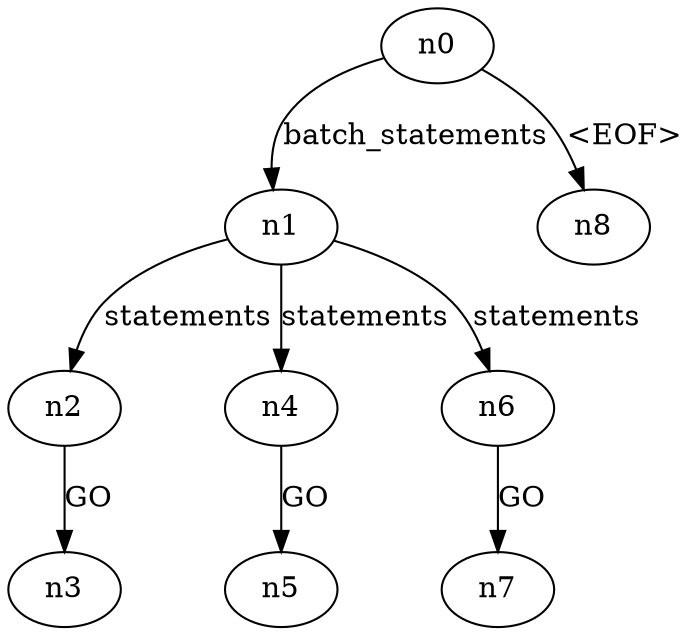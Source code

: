 digraph ParseTree {
  n0 -> n1 [label="batch_statements"];
  n1 -> n2 [label="statements"];
  n2 -> n3 [label="GO"];
  n1 -> n4 [label="statements"];
  n4 -> n5 [label="GO"];
  n1 -> n6 [label="statements"];
  n6 -> n7 [label="GO"];
  n0 -> n8 [label="<EOF>"];
}